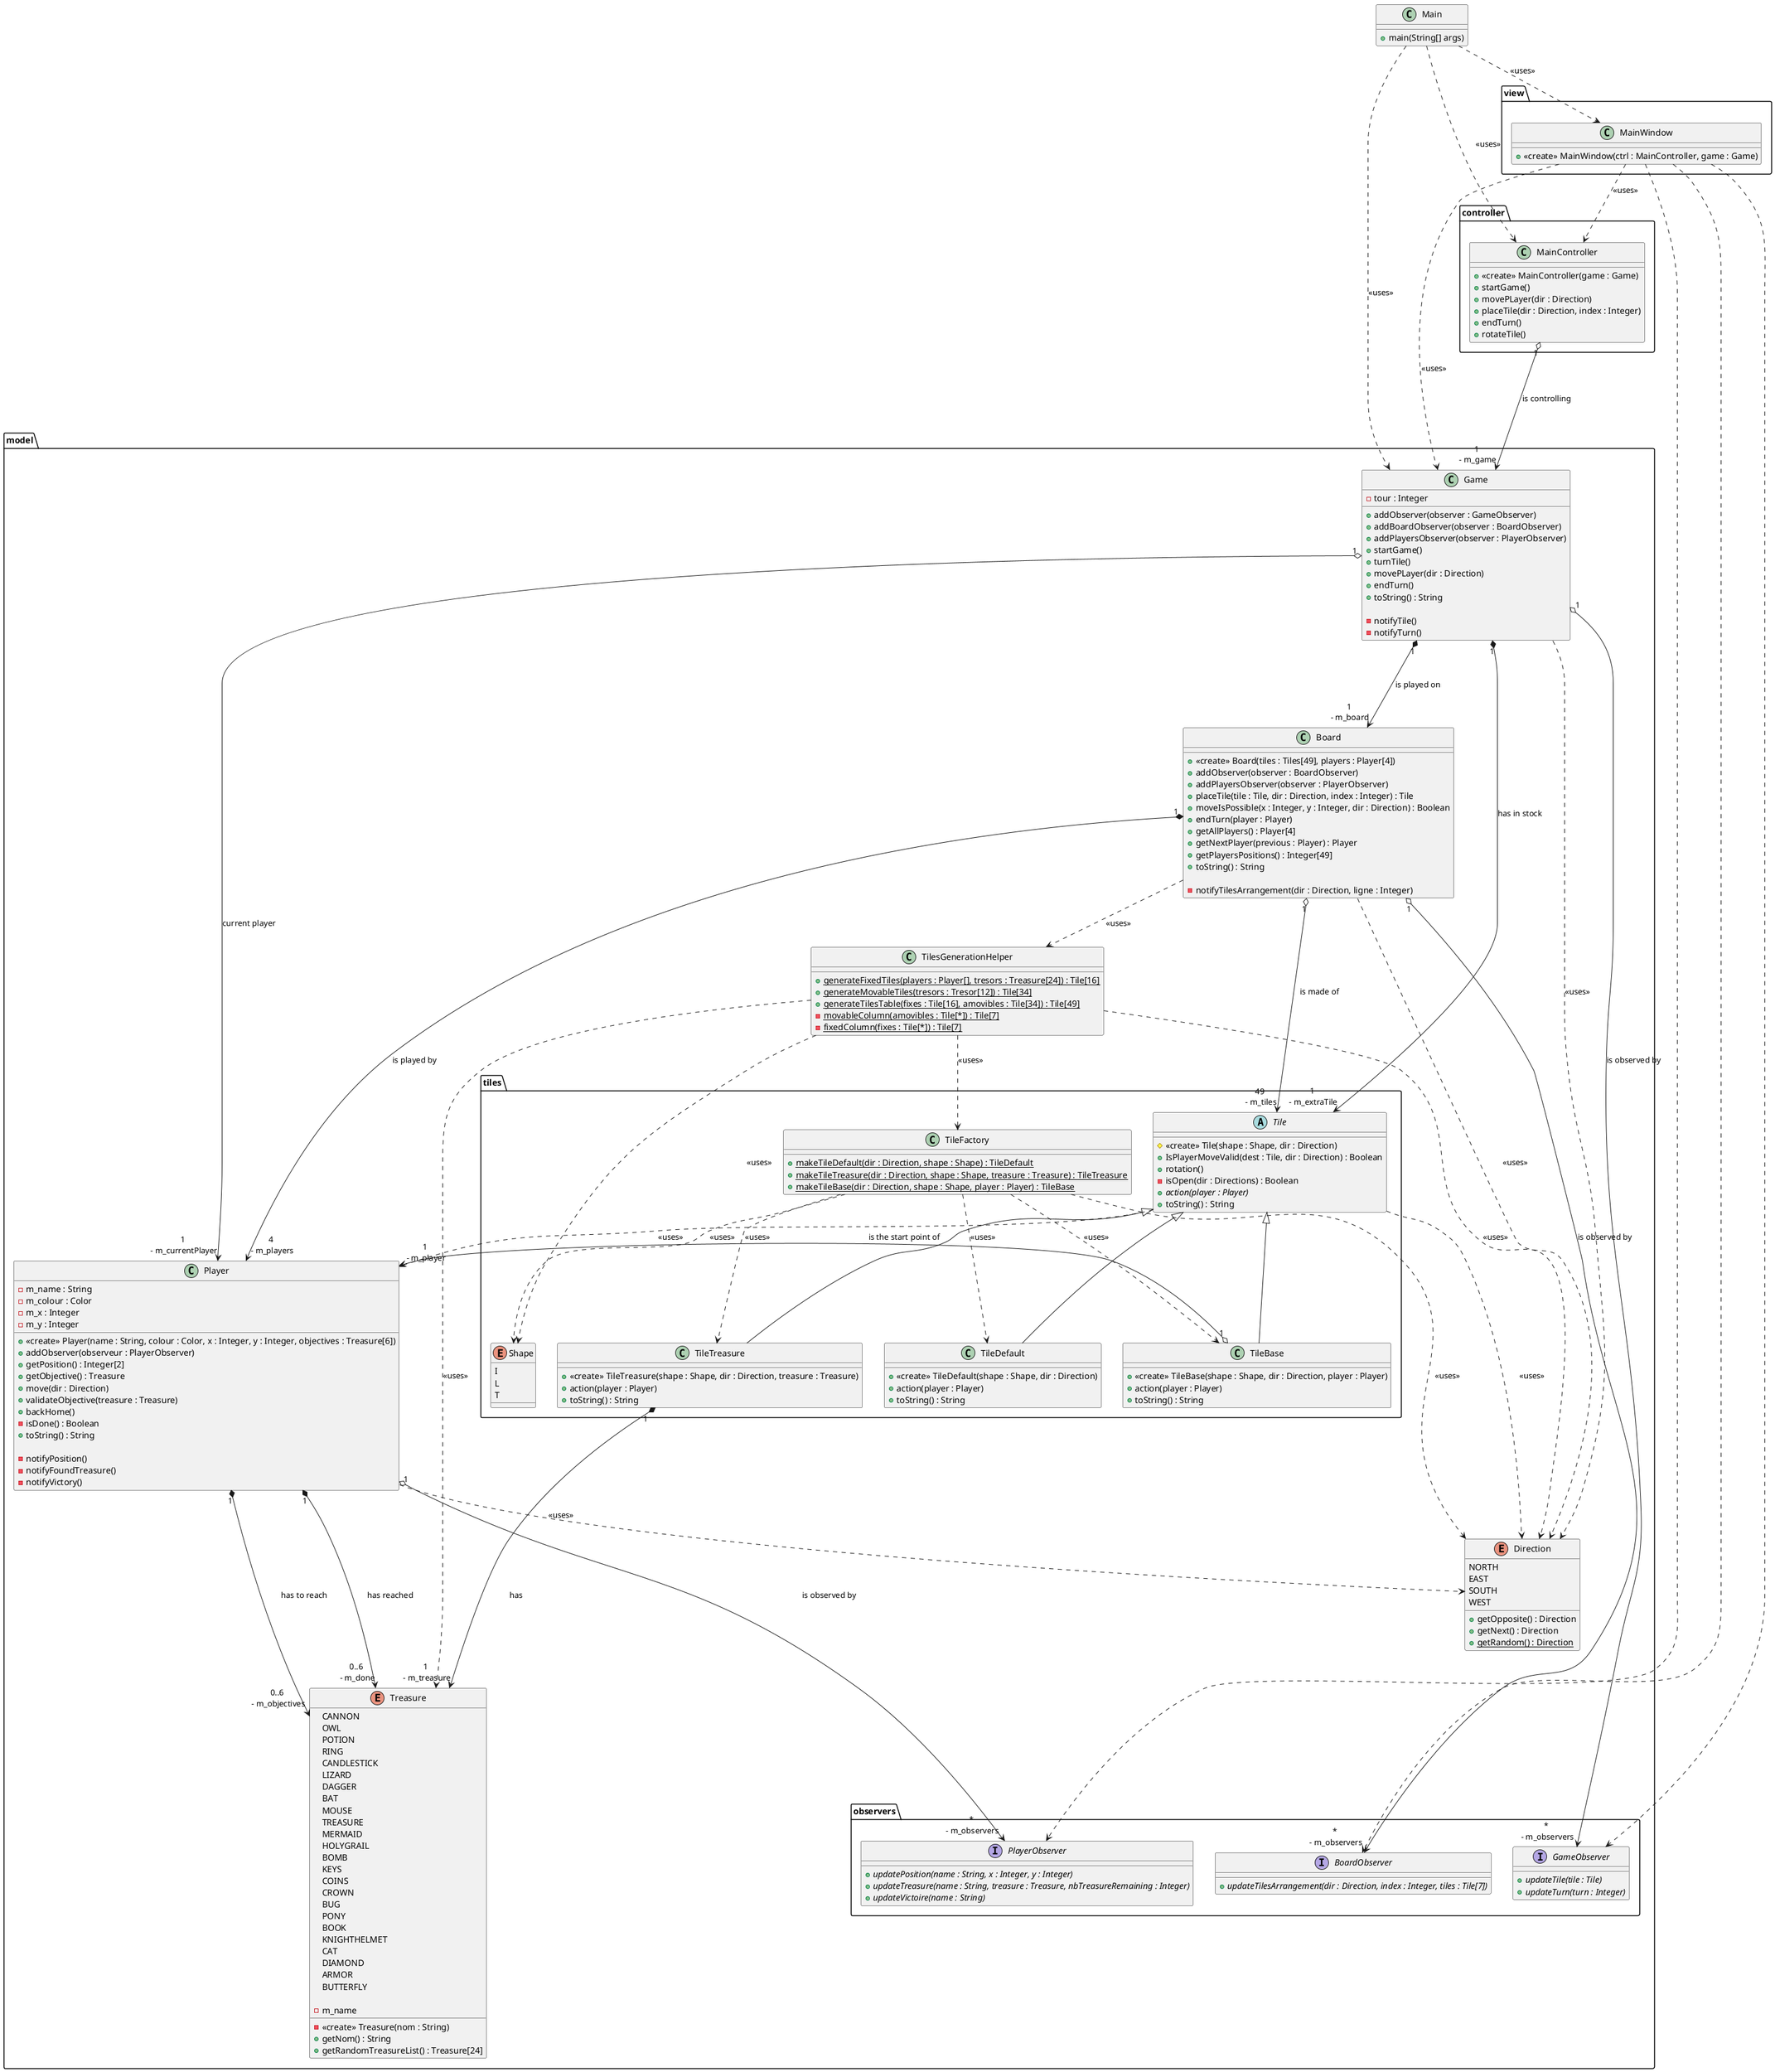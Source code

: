 +@startuml
'https://plantuml.com/class-diagram

class Main
{
    + main(String[] args)
}

package model
{
    class Game
    {
        - tour : Integer

        + addObserver(observer : GameObserver)
        + addBoardObserver(observer : BoardObserver)
        + addPlayersObserver(observer : PlayerObserver)
        + startGame()
        + turnTile()
        + movePLayer(dir : Direction)
        + endTurn()
        + toString() : String

        - notifyTile()
        - notifyTurn()
    }

    class TilesGenerationHelper
    {
        + {static} generateFixedTiles(players : Player[], tresors : Treasure[24]) : Tile[16]
        + {static} generateMovableTiles(tresors : Tresor[12]) : Tile[34]
        + {static} generateTilesTable(fixes : Tile[16], amovibles : Tile[34]) : Tile[49]
        - {static} movableColumn(amovibles : Tile[*]) : Tile[7]
        - {static} fixedColumn(fixes : Tile[*]) : Tile[7]
    }

    class Board
    {
        + <<create>> Board(tiles : Tiles[49], players : Player[4])
        + addObserver(observer : BoardObserver)
        + addPlayersObserver(observer : PlayerObserver)
        + placeTile(tile : Tile, dir : Direction, index : Integer) : Tile
        + moveIsPossible(x : Integer, y : Integer, dir : Direction) : Boolean
        + endTurn(player : Player)
        + getAllPlayers() : Player[4]
        + getNextPlayer(previous : Player) : Player
        + getPlayersPositions() : Integer[49]
        + toString() : String

        - notifyTilesArrangement(dir : Direction, ligne : Integer)
    }

    enum Direction
    {
        NORTH
        EAST
        SOUTH
        WEST

        + getOpposite() : Direction
        + getNext() : Direction
        + {static} getRandom() : Direction
    }

    package tiles
    {
        class TileFactory
        {
            + {static} makeTileDefault(dir : Direction, shape : Shape) : TileDefault
            + {static} makeTileTreasure(dir : Direction, shape : Shape, treasure : Treasure) : TileTreasure
            + {static} makeTileBase(dir : Direction, shape : Shape, player : Player) : TileBase
        }

        enum Shape
        {
            I
            L
            T
        }

        abstract class Tile
        {
            # <<create>> Tile(shape : Shape, dir : Direction)
            + IsPlayerMoveValid(dest : Tile, dir : Direction) : Boolean
            + rotation()
            - isOpen(dir : Directions) : Boolean
            + {abstract} action(player : Player)
            + toString() : String
        }

        class TileDefault extends Tile
        {
            + <<create>> TileDefault(shape : Shape, dir : Direction)
            + action(player : Player)
            + toString() : String
        }

        class TileBase extends Tile
        {
            + <<create>> TileBase(shape : Shape, dir : Direction, player : Player)
            + action(player : Player)
            + toString() : String
        }

        class TileTreasure extends Tile
        {
            + <<create>> TileTreasure(shape : Shape, dir : Direction, treasure : Treasure)
            + action(player : Player)
            + toString() : String
        }
    }

    class Player
    {
        - m_name : String
        - m_colour : Color
        - m_x : Integer
        - m_y : Integer

        + <<create>> Player(name : String, colour : Color, x : Integer, y : Integer, objectives : Treasure[6])
        + addObserver(observeur : PlayerObserver)
        + getPosition() : Integer[2]
        + getObjective() : Treasure
        + move(dir : Direction)
        + validateObjective(treasure : Treasure)
        + backHome()
        - isDone() : Boolean
        + toString() : String

        - notifyPosition()
        - notifyFoundTreasure()
        - notifyVictory()
    }

    enum Treasure
    {
        CANNON
        OWL
        POTION
        RING
        CANDLESTICK
        LIZARD
        DAGGER
        BAT
        MOUSE
        TREASURE
        MERMAID
        HOLYGRAIL
        BOMB
        KEYS
        COINS
        CROWN
        BUG
        PONY
        BOOK
        KNIGHTHELMET
        CAT
        DIAMOND
        ARMOR
        BUTTERFLY

        - <<create>> Treasure(nom : String)
        - m_name
        + getNom() : String
        + getRandomTreasureList() : Treasure[24]
    }

    package observers
    {
        interface PlayerObserver
        {
            + {abstract} updatePosition(name : String, x : Integer, y : Integer)
            + {abstract} updateTreasure(name : String, treasure : Treasure, nbTreasureRemaining : Integer)
            + {abstract} updateVictoire(name : String)
        }

        interface BoardObserver
        {
            + {abstract} updateTilesArrangement(dir : Direction, index : Integer, tiles : Tile[7])
        }

        interface GameObserver
        {
            + {abstract} updateTile(tile : Tile)
            + {abstract} updateTurn(turn : Integer)
        }
    }
}

package view
{
    class MainWindow
    {
        + <<create>> MainWindow(ctrl : MainController, game : Game)
    }
}

package controller
{
    class MainController
    {
        + <<create>> MainController(game : Game)
        + startGame()
        + movePLayer(dir : Direction)
        + placeTile(dir : Direction, index : Integer)
        + endTurn()
        + rotateTile()
    }
}

MainWindow ...> GameObserver
MainWindow ...> BoardObserver
MainWindow ...> PlayerObserver

Main ..> Game : <<uses>>
Main ..> MainController : <<uses>>
Main ..> MainWindow : <<uses>>
Player ..> Direction : <<uses>>
Tile ..> Direction : <<uses>>
Tile ..> Player : <<uses>>
TileFactory ..> TileDefault : <<uses>>
TileFactory ..> TileTreasure : <<uses>>
TileFactory ..> TileBase : <<uses>>
TileFactory ..> Direction : <<uses>>
TileFactory ..> Shape : <<uses>>
Board ..> Direction : <<uses>>
Game ..> Direction : <<uses>>
Board ..> TilesGenerationHelper : <<uses>>
TilesGenerationHelper ..> TileFactory : <<uses>>
TilesGenerationHelper ..> Shape : <<uses>>
TilesGenerationHelper ..> Direction : <<uses>>
TilesGenerationHelper ..> Treasure : <<uses>>
MainWindow ..> MainController : <<uses>>
MainWindow ..> Game : <<uses>>

Game "1" *---> "1\n - m_board" Board : is played on
Game "1" *---> "1\n - m_extraTile" Tile : has in stock
Game "1" o---> "1\n - m_currentPlayer" Player : current player
Game "1" o---> "*\n - m_observers" GameObserver : is observed by

Board "1" o---> "49\n - m_tiles" Tile : is made of
Board "1" *---> "4\n - m_players" Player : is played by
Board "1" o---> "*\n - m_observers" BoardObserver : is observed by

TileTreasure "1" *---> "1\n - m_treasure" Treasure : has
TileBase "1" o---> "1\n - m_player" Player : is the start point of

Player "1" *---> "0..6\n - m_objectives" Treasure : has to reach
Player "1" *---> "0..6\n - m_done" Treasure : has reached
Player "1" o---> "*\n - m_observers" PlayerObserver : is observed by

MainController "1" o---> "1\n - m_game" Game : is controlling

@enduml